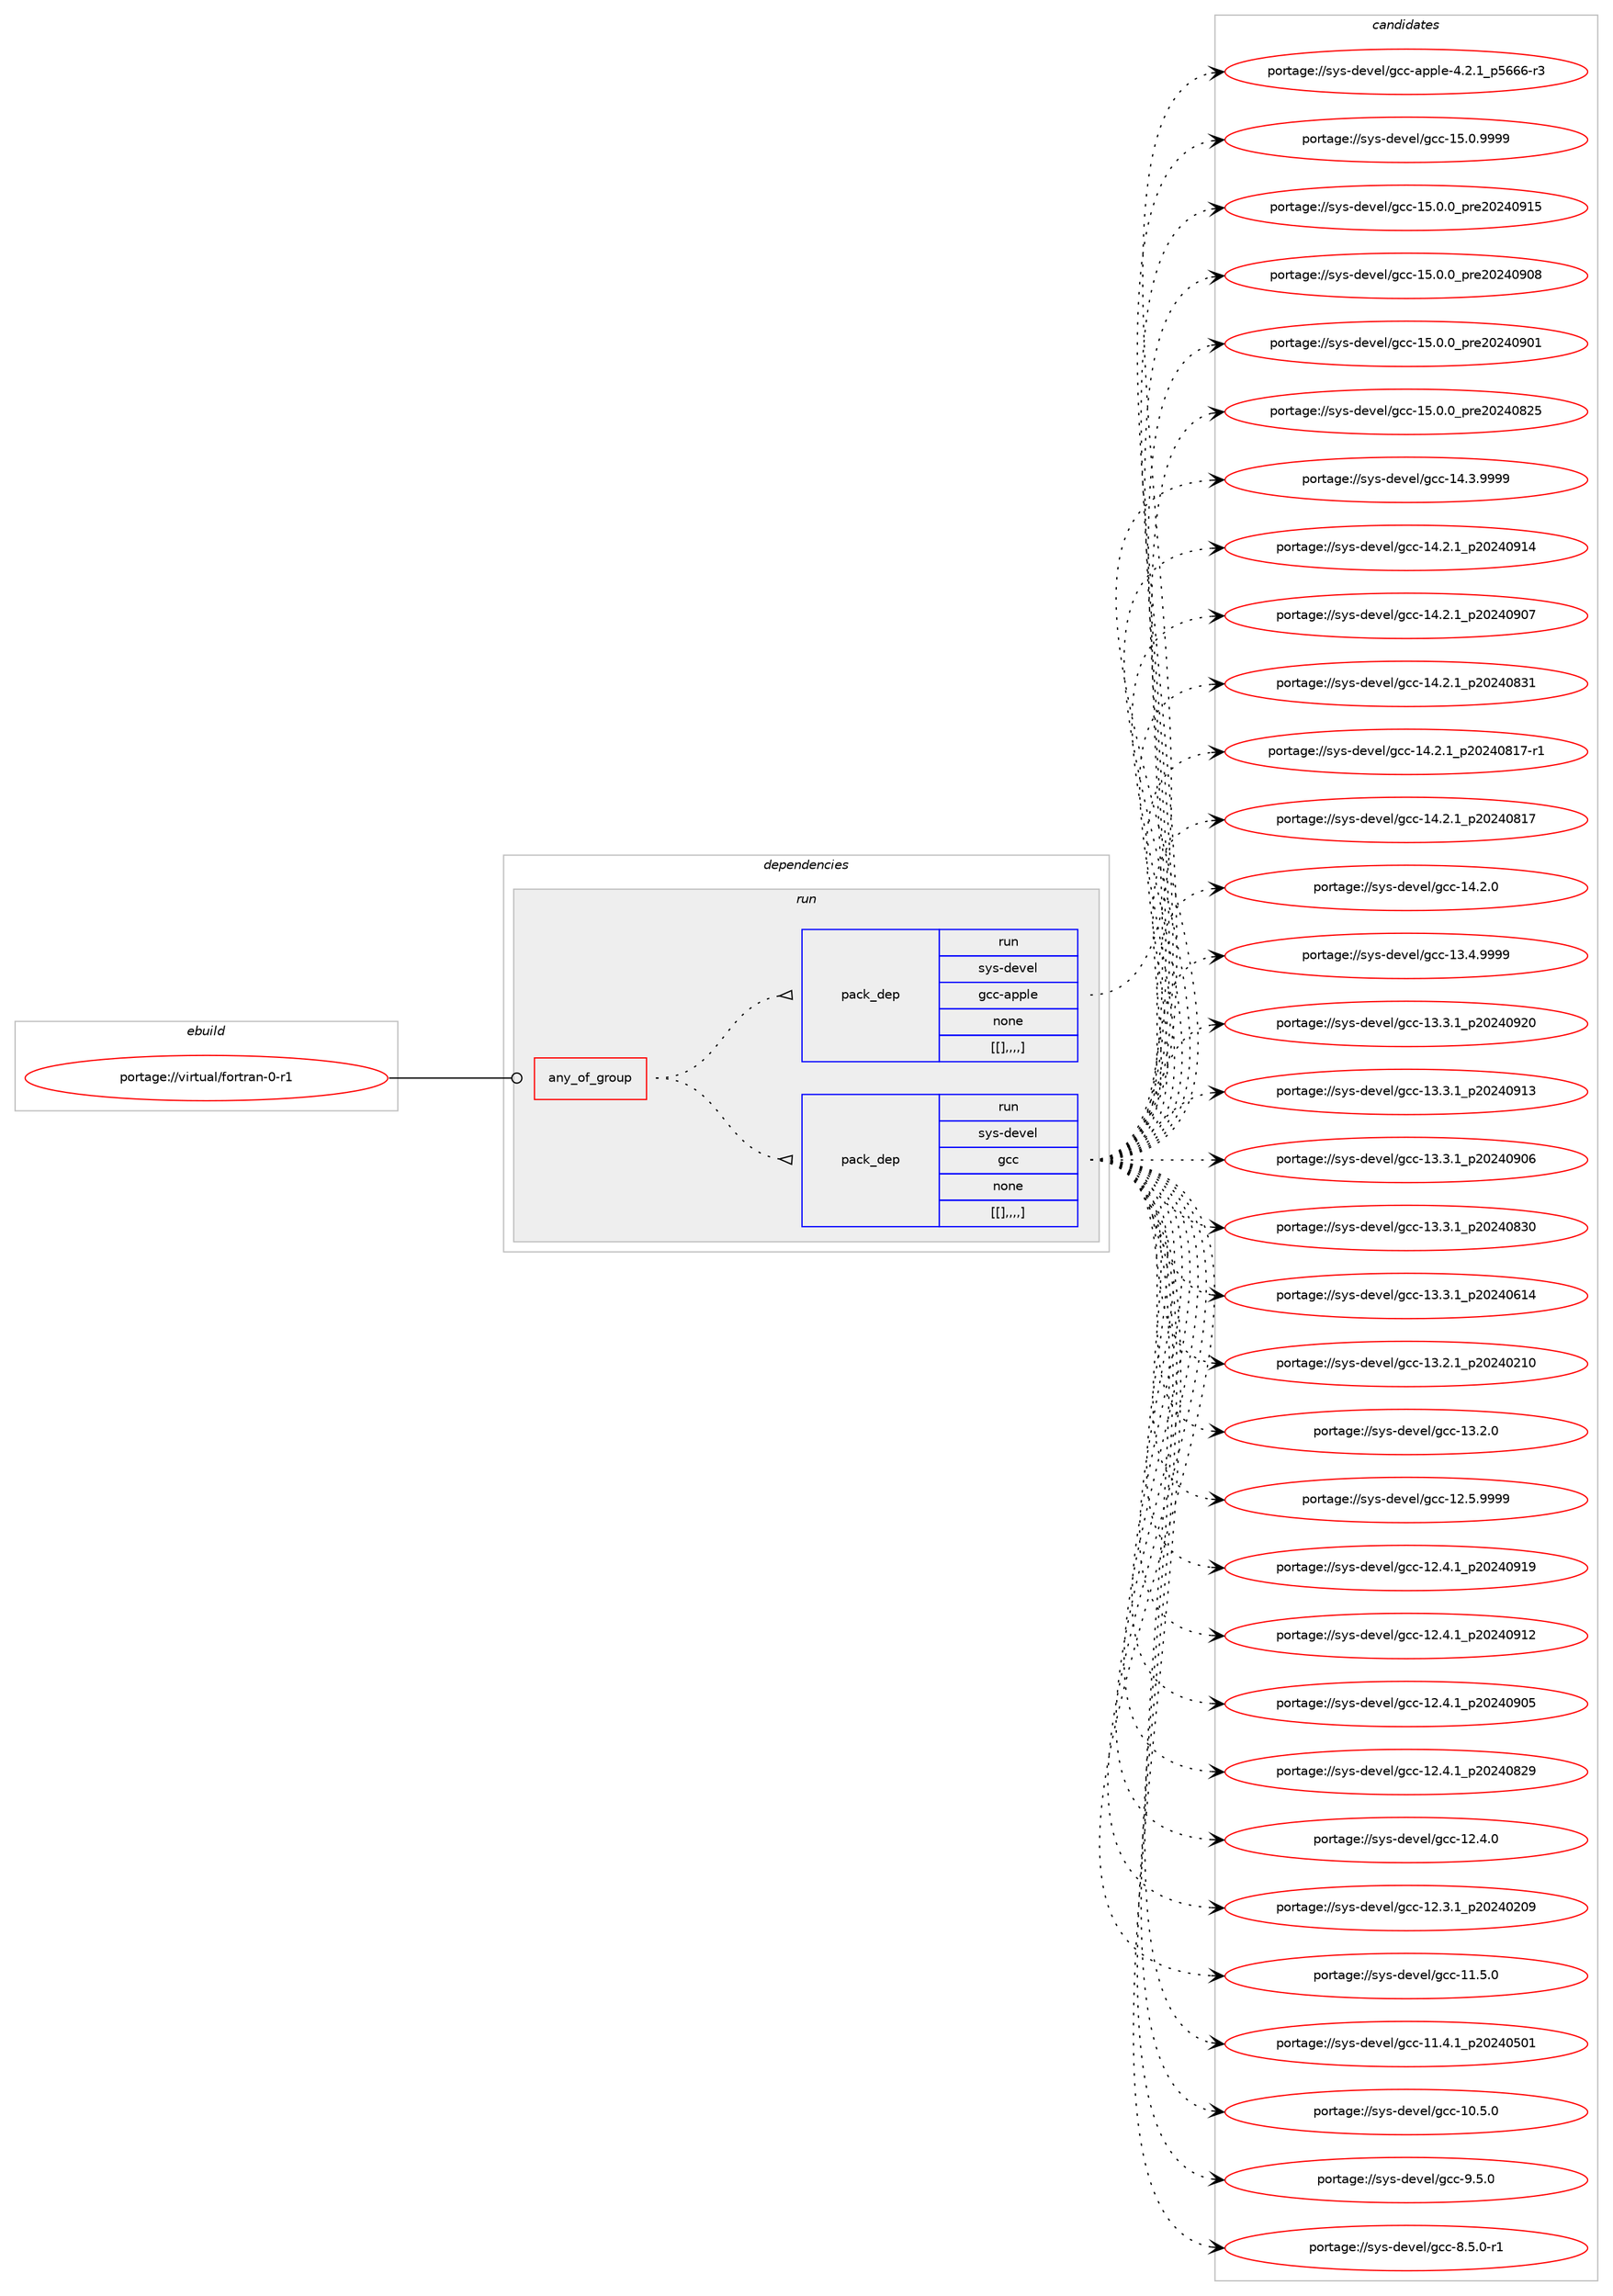 digraph prolog {

# *************
# Graph options
# *************

newrank=true;
concentrate=true;
compound=true;
graph [rankdir=LR,fontname=Helvetica,fontsize=10,ranksep=1.5];#, ranksep=2.5, nodesep=0.2];
edge  [arrowhead=vee];
node  [fontname=Helvetica,fontsize=10];

# **********
# The ebuild
# **********

subgraph cluster_leftcol {
color=gray;
label=<<i>ebuild</i>>;
id [label="portage://virtual/fortran-0-r1", color=red, width=4, href="../virtual/fortran-0-r1.svg"];
}

# ****************
# The dependencies
# ****************

subgraph cluster_midcol {
color=gray;
label=<<i>dependencies</i>>;
subgraph cluster_compile {
fillcolor="#eeeeee";
style=filled;
label=<<i>compile</i>>;
}
subgraph cluster_compileandrun {
fillcolor="#eeeeee";
style=filled;
label=<<i>compile and run</i>>;
}
subgraph cluster_run {
fillcolor="#eeeeee";
style=filled;
label=<<i>run</i>>;
subgraph any79 {
dependency28755 [label=<<TABLE BORDER="0" CELLBORDER="1" CELLSPACING="0" CELLPADDING="4"><TR><TD CELLPADDING="10">any_of_group</TD></TR></TABLE>>, shape=none, color=red];subgraph pack17948 {
dependency28756 [label=<<TABLE BORDER="0" CELLBORDER="1" CELLSPACING="0" CELLPADDING="4" WIDTH="220"><TR><TD ROWSPAN="6" CELLPADDING="30">pack_dep</TD></TR><TR><TD WIDTH="110">run</TD></TR><TR><TD>sys-devel</TD></TR><TR><TD>gcc</TD></TR><TR><TD>none</TD></TR><TR><TD>[[],,,,]</TD></TR></TABLE>>, shape=none, color=blue];
}
dependency28755:e -> dependency28756:w [weight=20,style="dotted",arrowhead="oinv"];
subgraph pack17949 {
dependency28757 [label=<<TABLE BORDER="0" CELLBORDER="1" CELLSPACING="0" CELLPADDING="4" WIDTH="220"><TR><TD ROWSPAN="6" CELLPADDING="30">pack_dep</TD></TR><TR><TD WIDTH="110">run</TD></TR><TR><TD>sys-devel</TD></TR><TR><TD>gcc-apple</TD></TR><TR><TD>none</TD></TR><TR><TD>[[],,,,]</TD></TR></TABLE>>, shape=none, color=blue];
}
dependency28755:e -> dependency28757:w [weight=20,style="dotted",arrowhead="oinv"];
}
id:e -> dependency28755:w [weight=20,style="solid",arrowhead="odot"];
}
}

# **************
# The candidates
# **************

subgraph cluster_choices {
rank=same;
color=gray;
label=<<i>candidates</i>>;

subgraph choice17948 {
color=black;
nodesep=1;
choice1151211154510010111810110847103999945495346484657575757 [label="portage://sys-devel/gcc-15.0.9999", color=red, width=4,href="../sys-devel/gcc-15.0.9999.svg"];
choice1151211154510010111810110847103999945495346484648951121141015048505248574953 [label="portage://sys-devel/gcc-15.0.0_pre20240915", color=red, width=4,href="../sys-devel/gcc-15.0.0_pre20240915.svg"];
choice1151211154510010111810110847103999945495346484648951121141015048505248574856 [label="portage://sys-devel/gcc-15.0.0_pre20240908", color=red, width=4,href="../sys-devel/gcc-15.0.0_pre20240908.svg"];
choice1151211154510010111810110847103999945495346484648951121141015048505248574849 [label="portage://sys-devel/gcc-15.0.0_pre20240901", color=red, width=4,href="../sys-devel/gcc-15.0.0_pre20240901.svg"];
choice1151211154510010111810110847103999945495346484648951121141015048505248565053 [label="portage://sys-devel/gcc-15.0.0_pre20240825", color=red, width=4,href="../sys-devel/gcc-15.0.0_pre20240825.svg"];
choice1151211154510010111810110847103999945495246514657575757 [label="portage://sys-devel/gcc-14.3.9999", color=red, width=4,href="../sys-devel/gcc-14.3.9999.svg"];
choice1151211154510010111810110847103999945495246504649951125048505248574952 [label="portage://sys-devel/gcc-14.2.1_p20240914", color=red, width=4,href="../sys-devel/gcc-14.2.1_p20240914.svg"];
choice1151211154510010111810110847103999945495246504649951125048505248574855 [label="portage://sys-devel/gcc-14.2.1_p20240907", color=red, width=4,href="../sys-devel/gcc-14.2.1_p20240907.svg"];
choice1151211154510010111810110847103999945495246504649951125048505248565149 [label="portage://sys-devel/gcc-14.2.1_p20240831", color=red, width=4,href="../sys-devel/gcc-14.2.1_p20240831.svg"];
choice11512111545100101118101108471039999454952465046499511250485052485649554511449 [label="portage://sys-devel/gcc-14.2.1_p20240817-r1", color=red, width=4,href="../sys-devel/gcc-14.2.1_p20240817-r1.svg"];
choice1151211154510010111810110847103999945495246504649951125048505248564955 [label="portage://sys-devel/gcc-14.2.1_p20240817", color=red, width=4,href="../sys-devel/gcc-14.2.1_p20240817.svg"];
choice1151211154510010111810110847103999945495246504648 [label="portage://sys-devel/gcc-14.2.0", color=red, width=4,href="../sys-devel/gcc-14.2.0.svg"];
choice1151211154510010111810110847103999945495146524657575757 [label="portage://sys-devel/gcc-13.4.9999", color=red, width=4,href="../sys-devel/gcc-13.4.9999.svg"];
choice1151211154510010111810110847103999945495146514649951125048505248575048 [label="portage://sys-devel/gcc-13.3.1_p20240920", color=red, width=4,href="../sys-devel/gcc-13.3.1_p20240920.svg"];
choice1151211154510010111810110847103999945495146514649951125048505248574951 [label="portage://sys-devel/gcc-13.3.1_p20240913", color=red, width=4,href="../sys-devel/gcc-13.3.1_p20240913.svg"];
choice1151211154510010111810110847103999945495146514649951125048505248574854 [label="portage://sys-devel/gcc-13.3.1_p20240906", color=red, width=4,href="../sys-devel/gcc-13.3.1_p20240906.svg"];
choice1151211154510010111810110847103999945495146514649951125048505248565148 [label="portage://sys-devel/gcc-13.3.1_p20240830", color=red, width=4,href="../sys-devel/gcc-13.3.1_p20240830.svg"];
choice1151211154510010111810110847103999945495146514649951125048505248544952 [label="portage://sys-devel/gcc-13.3.1_p20240614", color=red, width=4,href="../sys-devel/gcc-13.3.1_p20240614.svg"];
choice1151211154510010111810110847103999945495146504649951125048505248504948 [label="portage://sys-devel/gcc-13.2.1_p20240210", color=red, width=4,href="../sys-devel/gcc-13.2.1_p20240210.svg"];
choice1151211154510010111810110847103999945495146504648 [label="portage://sys-devel/gcc-13.2.0", color=red, width=4,href="../sys-devel/gcc-13.2.0.svg"];
choice1151211154510010111810110847103999945495046534657575757 [label="portage://sys-devel/gcc-12.5.9999", color=red, width=4,href="../sys-devel/gcc-12.5.9999.svg"];
choice1151211154510010111810110847103999945495046524649951125048505248574957 [label="portage://sys-devel/gcc-12.4.1_p20240919", color=red, width=4,href="../sys-devel/gcc-12.4.1_p20240919.svg"];
choice1151211154510010111810110847103999945495046524649951125048505248574950 [label="portage://sys-devel/gcc-12.4.1_p20240912", color=red, width=4,href="../sys-devel/gcc-12.4.1_p20240912.svg"];
choice1151211154510010111810110847103999945495046524649951125048505248574853 [label="portage://sys-devel/gcc-12.4.1_p20240905", color=red, width=4,href="../sys-devel/gcc-12.4.1_p20240905.svg"];
choice1151211154510010111810110847103999945495046524649951125048505248565057 [label="portage://sys-devel/gcc-12.4.1_p20240829", color=red, width=4,href="../sys-devel/gcc-12.4.1_p20240829.svg"];
choice1151211154510010111810110847103999945495046524648 [label="portage://sys-devel/gcc-12.4.0", color=red, width=4,href="../sys-devel/gcc-12.4.0.svg"];
choice1151211154510010111810110847103999945495046514649951125048505248504857 [label="portage://sys-devel/gcc-12.3.1_p20240209", color=red, width=4,href="../sys-devel/gcc-12.3.1_p20240209.svg"];
choice1151211154510010111810110847103999945494946534648 [label="portage://sys-devel/gcc-11.5.0", color=red, width=4,href="../sys-devel/gcc-11.5.0.svg"];
choice1151211154510010111810110847103999945494946524649951125048505248534849 [label="portage://sys-devel/gcc-11.4.1_p20240501", color=red, width=4,href="../sys-devel/gcc-11.4.1_p20240501.svg"];
choice1151211154510010111810110847103999945494846534648 [label="portage://sys-devel/gcc-10.5.0", color=red, width=4,href="../sys-devel/gcc-10.5.0.svg"];
choice11512111545100101118101108471039999455746534648 [label="portage://sys-devel/gcc-9.5.0", color=red, width=4,href="../sys-devel/gcc-9.5.0.svg"];
choice115121115451001011181011084710399994556465346484511449 [label="portage://sys-devel/gcc-8.5.0-r1", color=red, width=4,href="../sys-devel/gcc-8.5.0-r1.svg"];
dependency28756:e -> choice1151211154510010111810110847103999945495346484657575757:w [style=dotted,weight="100"];
dependency28756:e -> choice1151211154510010111810110847103999945495346484648951121141015048505248574953:w [style=dotted,weight="100"];
dependency28756:e -> choice1151211154510010111810110847103999945495346484648951121141015048505248574856:w [style=dotted,weight="100"];
dependency28756:e -> choice1151211154510010111810110847103999945495346484648951121141015048505248574849:w [style=dotted,weight="100"];
dependency28756:e -> choice1151211154510010111810110847103999945495346484648951121141015048505248565053:w [style=dotted,weight="100"];
dependency28756:e -> choice1151211154510010111810110847103999945495246514657575757:w [style=dotted,weight="100"];
dependency28756:e -> choice1151211154510010111810110847103999945495246504649951125048505248574952:w [style=dotted,weight="100"];
dependency28756:e -> choice1151211154510010111810110847103999945495246504649951125048505248574855:w [style=dotted,weight="100"];
dependency28756:e -> choice1151211154510010111810110847103999945495246504649951125048505248565149:w [style=dotted,weight="100"];
dependency28756:e -> choice11512111545100101118101108471039999454952465046499511250485052485649554511449:w [style=dotted,weight="100"];
dependency28756:e -> choice1151211154510010111810110847103999945495246504649951125048505248564955:w [style=dotted,weight="100"];
dependency28756:e -> choice1151211154510010111810110847103999945495246504648:w [style=dotted,weight="100"];
dependency28756:e -> choice1151211154510010111810110847103999945495146524657575757:w [style=dotted,weight="100"];
dependency28756:e -> choice1151211154510010111810110847103999945495146514649951125048505248575048:w [style=dotted,weight="100"];
dependency28756:e -> choice1151211154510010111810110847103999945495146514649951125048505248574951:w [style=dotted,weight="100"];
dependency28756:e -> choice1151211154510010111810110847103999945495146514649951125048505248574854:w [style=dotted,weight="100"];
dependency28756:e -> choice1151211154510010111810110847103999945495146514649951125048505248565148:w [style=dotted,weight="100"];
dependency28756:e -> choice1151211154510010111810110847103999945495146514649951125048505248544952:w [style=dotted,weight="100"];
dependency28756:e -> choice1151211154510010111810110847103999945495146504649951125048505248504948:w [style=dotted,weight="100"];
dependency28756:e -> choice1151211154510010111810110847103999945495146504648:w [style=dotted,weight="100"];
dependency28756:e -> choice1151211154510010111810110847103999945495046534657575757:w [style=dotted,weight="100"];
dependency28756:e -> choice1151211154510010111810110847103999945495046524649951125048505248574957:w [style=dotted,weight="100"];
dependency28756:e -> choice1151211154510010111810110847103999945495046524649951125048505248574950:w [style=dotted,weight="100"];
dependency28756:e -> choice1151211154510010111810110847103999945495046524649951125048505248574853:w [style=dotted,weight="100"];
dependency28756:e -> choice1151211154510010111810110847103999945495046524649951125048505248565057:w [style=dotted,weight="100"];
dependency28756:e -> choice1151211154510010111810110847103999945495046524648:w [style=dotted,weight="100"];
dependency28756:e -> choice1151211154510010111810110847103999945495046514649951125048505248504857:w [style=dotted,weight="100"];
dependency28756:e -> choice1151211154510010111810110847103999945494946534648:w [style=dotted,weight="100"];
dependency28756:e -> choice1151211154510010111810110847103999945494946524649951125048505248534849:w [style=dotted,weight="100"];
dependency28756:e -> choice1151211154510010111810110847103999945494846534648:w [style=dotted,weight="100"];
dependency28756:e -> choice11512111545100101118101108471039999455746534648:w [style=dotted,weight="100"];
dependency28756:e -> choice115121115451001011181011084710399994556465346484511449:w [style=dotted,weight="100"];
}
subgraph choice17949 {
color=black;
nodesep=1;
choice11512111545100101118101108471039999459711211210810145524650464995112535454544511451 [label="portage://sys-devel/gcc-apple-4.2.1_p5666-r3", color=red, width=4,href="../sys-devel/gcc-apple-4.2.1_p5666-r3.svg"];
dependency28757:e -> choice11512111545100101118101108471039999459711211210810145524650464995112535454544511451:w [style=dotted,weight="100"];
}
}

}
